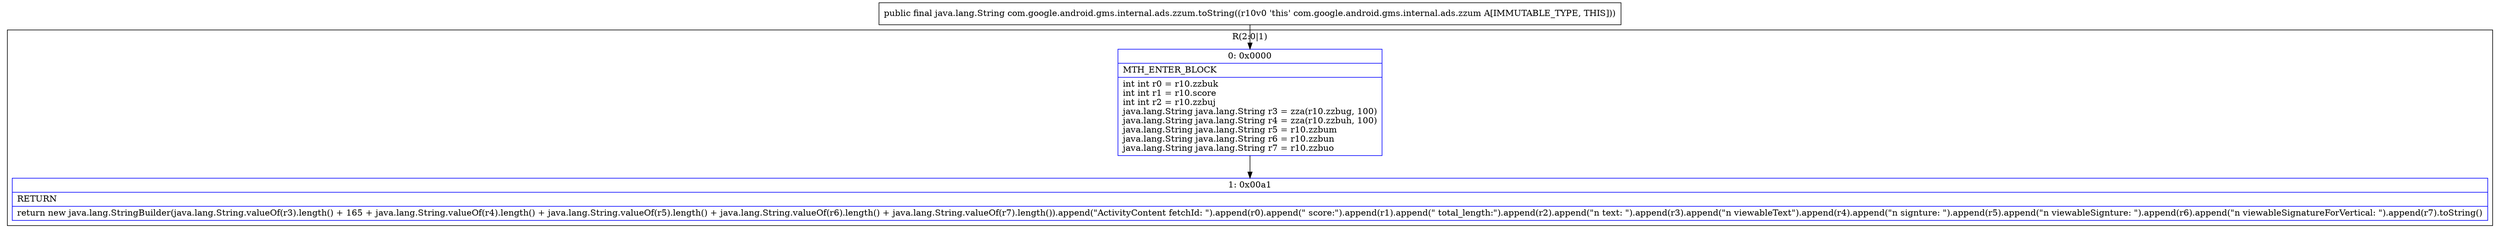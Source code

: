 digraph "CFG forcom.google.android.gms.internal.ads.zzum.toString()Ljava\/lang\/String;" {
subgraph cluster_Region_1514300754 {
label = "R(2:0|1)";
node [shape=record,color=blue];
Node_0 [shape=record,label="{0\:\ 0x0000|MTH_ENTER_BLOCK\l|int int r0 = r10.zzbuk\lint int r1 = r10.score\lint int r2 = r10.zzbuj\ljava.lang.String java.lang.String r3 = zza(r10.zzbug, 100)\ljava.lang.String java.lang.String r4 = zza(r10.zzbuh, 100)\ljava.lang.String java.lang.String r5 = r10.zzbum\ljava.lang.String java.lang.String r6 = r10.zzbun\ljava.lang.String java.lang.String r7 = r10.zzbuo\l}"];
Node_1 [shape=record,label="{1\:\ 0x00a1|RETURN\l|return new java.lang.StringBuilder(java.lang.String.valueOf(r3).length() + 165 + java.lang.String.valueOf(r4).length() + java.lang.String.valueOf(r5).length() + java.lang.String.valueOf(r6).length() + java.lang.String.valueOf(r7).length()).append(\"ActivityContent fetchId: \").append(r0).append(\" score:\").append(r1).append(\" total_length:\").append(r2).append(\"n text: \").append(r3).append(\"n viewableText\").append(r4).append(\"n signture: \").append(r5).append(\"n viewableSignture: \").append(r6).append(\"n viewableSignatureForVertical: \").append(r7).toString()\l}"];
}
MethodNode[shape=record,label="{public final java.lang.String com.google.android.gms.internal.ads.zzum.toString((r10v0 'this' com.google.android.gms.internal.ads.zzum A[IMMUTABLE_TYPE, THIS])) }"];
MethodNode -> Node_0;
Node_0 -> Node_1;
}

